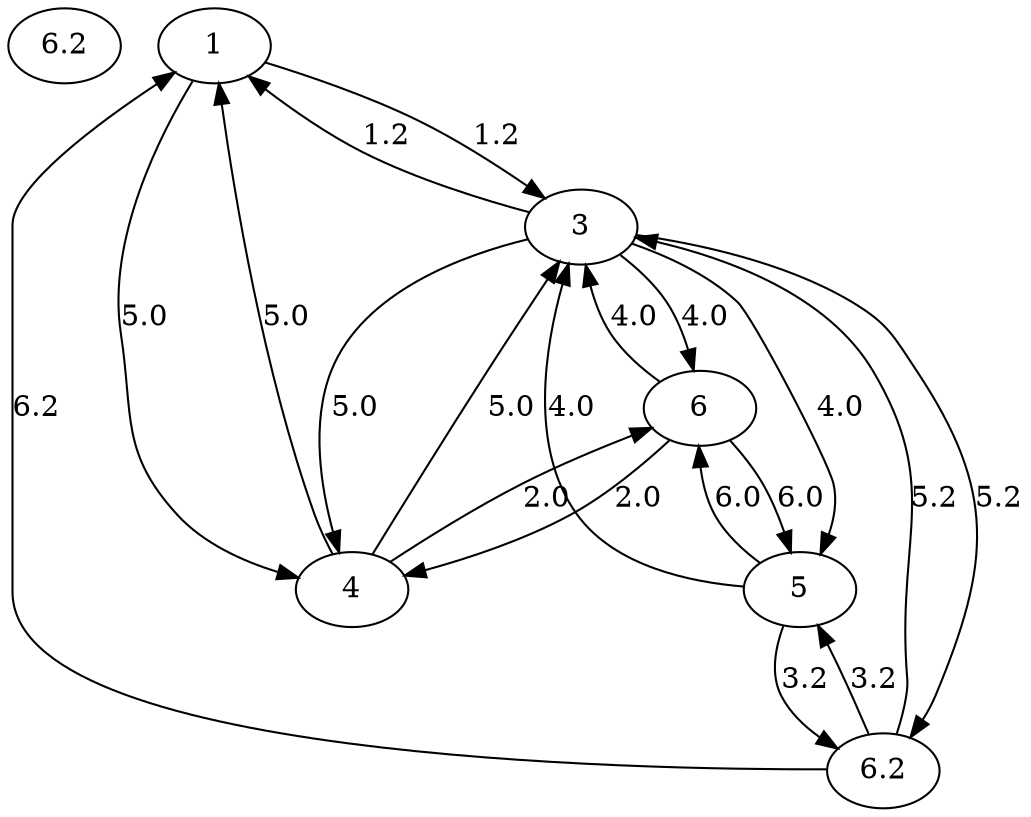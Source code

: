 ## Jagadeesh Vasudevamurthy ####
digraph g {
    "6.2";
    "1";
"2" [label="6.2"];
    "1" -> "3" [label="1.2"];
    "1" -> "4" [label="5.0"];
    "2";
    "2" -> "1" [label="6.2"];
    "2" -> "3" [label="5.2"];
    "2" -> "5" [label="3.2"];
    "3";
    "3" -> "1" [label="1.2"];
    "3" -> "2" [label="5.2"];
    "3" -> "4" [label="5.0"];
    "3" -> "5" [label="4.0"];
    "3" -> "6" [label="4.0"];
    "4";
    "4" -> "1" [label="5.0"];
    "4" -> "3" [label="5.0"];
    "4" -> "6" [label="2.0"];
    "5";
    "5" -> "2" [label="3.2"];
    "5" -> "3" [label="4.0"];
    "5" -> "6" [label="6.0"];
    "6";
    "6" -> "3" [label="4.0"];
    "6" -> "4" [label="2.0"];
    "6" -> "5" [label="6.0"];
}
